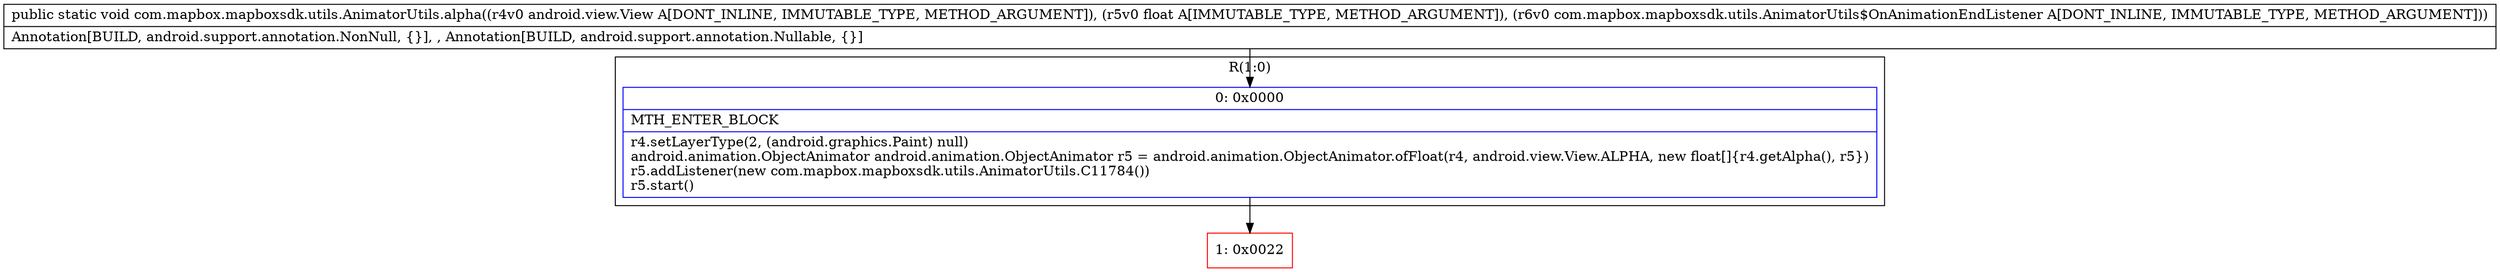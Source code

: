 digraph "CFG forcom.mapbox.mapboxsdk.utils.AnimatorUtils.alpha(Landroid\/view\/View;FLcom\/mapbox\/mapboxsdk\/utils\/AnimatorUtils$OnAnimationEndListener;)V" {
subgraph cluster_Region_734228298 {
label = "R(1:0)";
node [shape=record,color=blue];
Node_0 [shape=record,label="{0\:\ 0x0000|MTH_ENTER_BLOCK\l|r4.setLayerType(2, (android.graphics.Paint) null)\landroid.animation.ObjectAnimator android.animation.ObjectAnimator r5 = android.animation.ObjectAnimator.ofFloat(r4, android.view.View.ALPHA, new float[]\{r4.getAlpha(), r5\})\lr5.addListener(new com.mapbox.mapboxsdk.utils.AnimatorUtils.C11784())\lr5.start()\l}"];
}
Node_1 [shape=record,color=red,label="{1\:\ 0x0022}"];
MethodNode[shape=record,label="{public static void com.mapbox.mapboxsdk.utils.AnimatorUtils.alpha((r4v0 android.view.View A[DONT_INLINE, IMMUTABLE_TYPE, METHOD_ARGUMENT]), (r5v0 float A[IMMUTABLE_TYPE, METHOD_ARGUMENT]), (r6v0 com.mapbox.mapboxsdk.utils.AnimatorUtils$OnAnimationEndListener A[DONT_INLINE, IMMUTABLE_TYPE, METHOD_ARGUMENT]))  | Annotation[BUILD, android.support.annotation.NonNull, \{\}], , Annotation[BUILD, android.support.annotation.Nullable, \{\}]\l}"];
MethodNode -> Node_0;
Node_0 -> Node_1;
}

